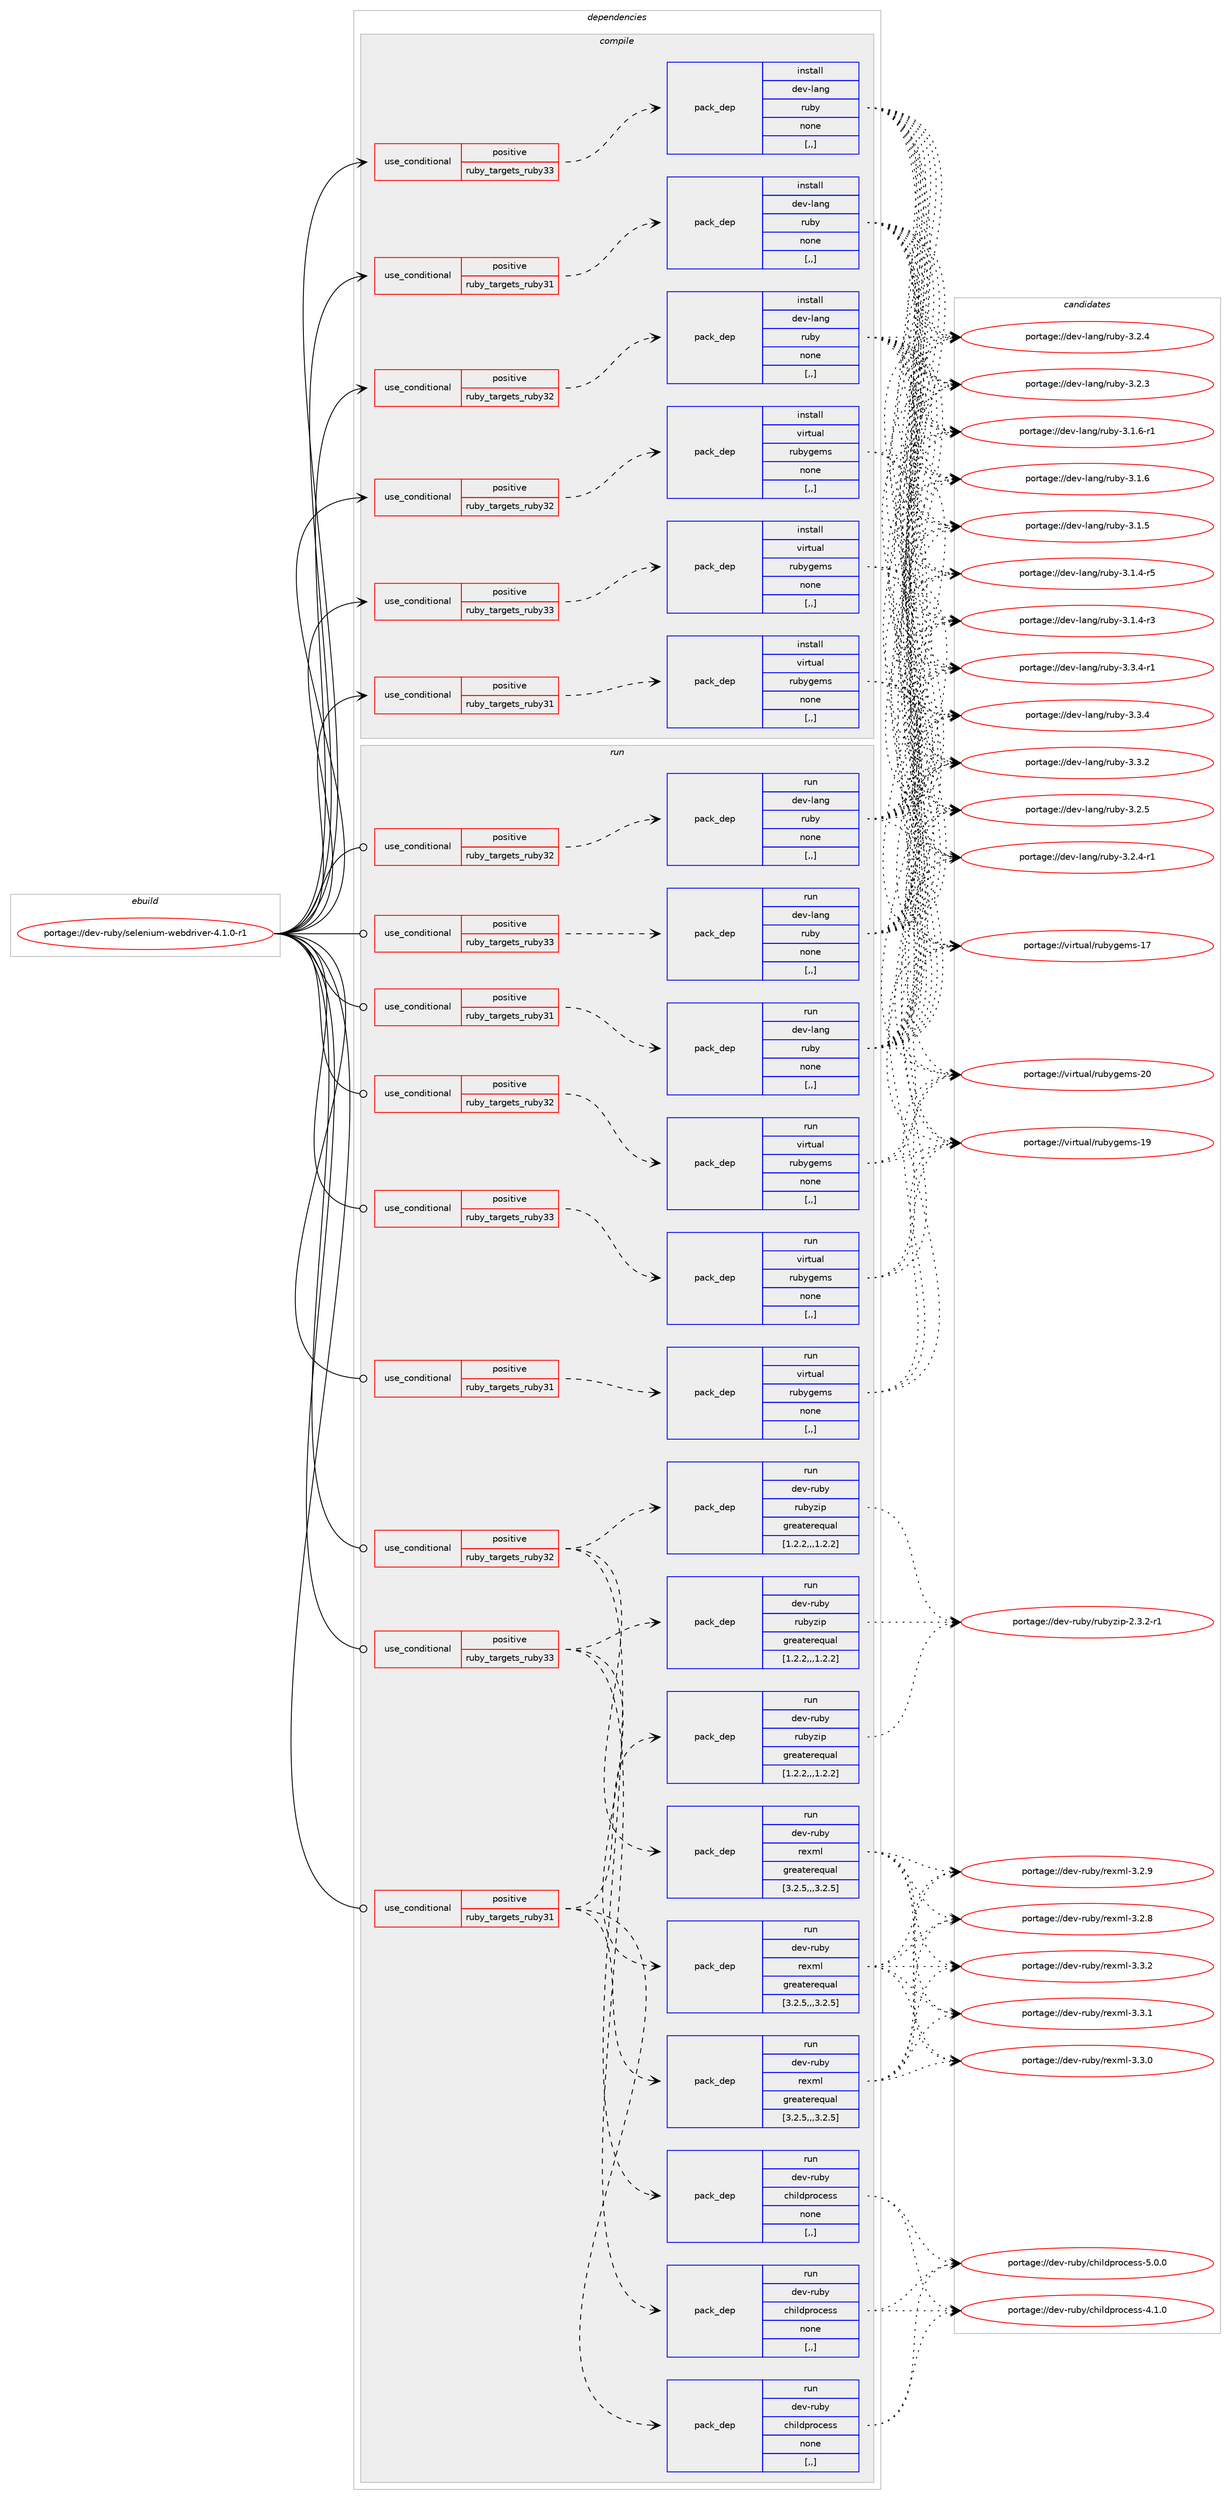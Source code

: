 digraph prolog {

# *************
# Graph options
# *************

newrank=true;
concentrate=true;
compound=true;
graph [rankdir=LR,fontname=Helvetica,fontsize=10,ranksep=1.5];#, ranksep=2.5, nodesep=0.2];
edge  [arrowhead=vee];
node  [fontname=Helvetica,fontsize=10];

# **********
# The ebuild
# **********

subgraph cluster_leftcol {
color=gray;
label=<<i>ebuild</i>>;
id [label="portage://dev-ruby/selenium-webdriver-4.1.0-r1", color=red, width=4, href="../dev-ruby/selenium-webdriver-4.1.0-r1.svg"];
}

# ****************
# The dependencies
# ****************

subgraph cluster_midcol {
color=gray;
label=<<i>dependencies</i>>;
subgraph cluster_compile {
fillcolor="#eeeeee";
style=filled;
label=<<i>compile</i>>;
subgraph cond56271 {
dependency202603 [label=<<TABLE BORDER="0" CELLBORDER="1" CELLSPACING="0" CELLPADDING="4"><TR><TD ROWSPAN="3" CELLPADDING="10">use_conditional</TD></TR><TR><TD>positive</TD></TR><TR><TD>ruby_targets_ruby31</TD></TR></TABLE>>, shape=none, color=red];
subgraph pack144947 {
dependency202604 [label=<<TABLE BORDER="0" CELLBORDER="1" CELLSPACING="0" CELLPADDING="4" WIDTH="220"><TR><TD ROWSPAN="6" CELLPADDING="30">pack_dep</TD></TR><TR><TD WIDTH="110">install</TD></TR><TR><TD>dev-lang</TD></TR><TR><TD>ruby</TD></TR><TR><TD>none</TD></TR><TR><TD>[,,]</TD></TR></TABLE>>, shape=none, color=blue];
}
dependency202603:e -> dependency202604:w [weight=20,style="dashed",arrowhead="vee"];
}
id:e -> dependency202603:w [weight=20,style="solid",arrowhead="vee"];
subgraph cond56272 {
dependency202605 [label=<<TABLE BORDER="0" CELLBORDER="1" CELLSPACING="0" CELLPADDING="4"><TR><TD ROWSPAN="3" CELLPADDING="10">use_conditional</TD></TR><TR><TD>positive</TD></TR><TR><TD>ruby_targets_ruby31</TD></TR></TABLE>>, shape=none, color=red];
subgraph pack144948 {
dependency202606 [label=<<TABLE BORDER="0" CELLBORDER="1" CELLSPACING="0" CELLPADDING="4" WIDTH="220"><TR><TD ROWSPAN="6" CELLPADDING="30">pack_dep</TD></TR><TR><TD WIDTH="110">install</TD></TR><TR><TD>virtual</TD></TR><TR><TD>rubygems</TD></TR><TR><TD>none</TD></TR><TR><TD>[,,]</TD></TR></TABLE>>, shape=none, color=blue];
}
dependency202605:e -> dependency202606:w [weight=20,style="dashed",arrowhead="vee"];
}
id:e -> dependency202605:w [weight=20,style="solid",arrowhead="vee"];
subgraph cond56273 {
dependency202607 [label=<<TABLE BORDER="0" CELLBORDER="1" CELLSPACING="0" CELLPADDING="4"><TR><TD ROWSPAN="3" CELLPADDING="10">use_conditional</TD></TR><TR><TD>positive</TD></TR><TR><TD>ruby_targets_ruby32</TD></TR></TABLE>>, shape=none, color=red];
subgraph pack144949 {
dependency202608 [label=<<TABLE BORDER="0" CELLBORDER="1" CELLSPACING="0" CELLPADDING="4" WIDTH="220"><TR><TD ROWSPAN="6" CELLPADDING="30">pack_dep</TD></TR><TR><TD WIDTH="110">install</TD></TR><TR><TD>dev-lang</TD></TR><TR><TD>ruby</TD></TR><TR><TD>none</TD></TR><TR><TD>[,,]</TD></TR></TABLE>>, shape=none, color=blue];
}
dependency202607:e -> dependency202608:w [weight=20,style="dashed",arrowhead="vee"];
}
id:e -> dependency202607:w [weight=20,style="solid",arrowhead="vee"];
subgraph cond56274 {
dependency202609 [label=<<TABLE BORDER="0" CELLBORDER="1" CELLSPACING="0" CELLPADDING="4"><TR><TD ROWSPAN="3" CELLPADDING="10">use_conditional</TD></TR><TR><TD>positive</TD></TR><TR><TD>ruby_targets_ruby32</TD></TR></TABLE>>, shape=none, color=red];
subgraph pack144950 {
dependency202610 [label=<<TABLE BORDER="0" CELLBORDER="1" CELLSPACING="0" CELLPADDING="4" WIDTH="220"><TR><TD ROWSPAN="6" CELLPADDING="30">pack_dep</TD></TR><TR><TD WIDTH="110">install</TD></TR><TR><TD>virtual</TD></TR><TR><TD>rubygems</TD></TR><TR><TD>none</TD></TR><TR><TD>[,,]</TD></TR></TABLE>>, shape=none, color=blue];
}
dependency202609:e -> dependency202610:w [weight=20,style="dashed",arrowhead="vee"];
}
id:e -> dependency202609:w [weight=20,style="solid",arrowhead="vee"];
subgraph cond56275 {
dependency202611 [label=<<TABLE BORDER="0" CELLBORDER="1" CELLSPACING="0" CELLPADDING="4"><TR><TD ROWSPAN="3" CELLPADDING="10">use_conditional</TD></TR><TR><TD>positive</TD></TR><TR><TD>ruby_targets_ruby33</TD></TR></TABLE>>, shape=none, color=red];
subgraph pack144951 {
dependency202612 [label=<<TABLE BORDER="0" CELLBORDER="1" CELLSPACING="0" CELLPADDING="4" WIDTH="220"><TR><TD ROWSPAN="6" CELLPADDING="30">pack_dep</TD></TR><TR><TD WIDTH="110">install</TD></TR><TR><TD>dev-lang</TD></TR><TR><TD>ruby</TD></TR><TR><TD>none</TD></TR><TR><TD>[,,]</TD></TR></TABLE>>, shape=none, color=blue];
}
dependency202611:e -> dependency202612:w [weight=20,style="dashed",arrowhead="vee"];
}
id:e -> dependency202611:w [weight=20,style="solid",arrowhead="vee"];
subgraph cond56276 {
dependency202613 [label=<<TABLE BORDER="0" CELLBORDER="1" CELLSPACING="0" CELLPADDING="4"><TR><TD ROWSPAN="3" CELLPADDING="10">use_conditional</TD></TR><TR><TD>positive</TD></TR><TR><TD>ruby_targets_ruby33</TD></TR></TABLE>>, shape=none, color=red];
subgraph pack144952 {
dependency202614 [label=<<TABLE BORDER="0" CELLBORDER="1" CELLSPACING="0" CELLPADDING="4" WIDTH="220"><TR><TD ROWSPAN="6" CELLPADDING="30">pack_dep</TD></TR><TR><TD WIDTH="110">install</TD></TR><TR><TD>virtual</TD></TR><TR><TD>rubygems</TD></TR><TR><TD>none</TD></TR><TR><TD>[,,]</TD></TR></TABLE>>, shape=none, color=blue];
}
dependency202613:e -> dependency202614:w [weight=20,style="dashed",arrowhead="vee"];
}
id:e -> dependency202613:w [weight=20,style="solid",arrowhead="vee"];
}
subgraph cluster_compileandrun {
fillcolor="#eeeeee";
style=filled;
label=<<i>compile and run</i>>;
}
subgraph cluster_run {
fillcolor="#eeeeee";
style=filled;
label=<<i>run</i>>;
subgraph cond56277 {
dependency202615 [label=<<TABLE BORDER="0" CELLBORDER="1" CELLSPACING="0" CELLPADDING="4"><TR><TD ROWSPAN="3" CELLPADDING="10">use_conditional</TD></TR><TR><TD>positive</TD></TR><TR><TD>ruby_targets_ruby31</TD></TR></TABLE>>, shape=none, color=red];
subgraph pack144953 {
dependency202616 [label=<<TABLE BORDER="0" CELLBORDER="1" CELLSPACING="0" CELLPADDING="4" WIDTH="220"><TR><TD ROWSPAN="6" CELLPADDING="30">pack_dep</TD></TR><TR><TD WIDTH="110">run</TD></TR><TR><TD>dev-lang</TD></TR><TR><TD>ruby</TD></TR><TR><TD>none</TD></TR><TR><TD>[,,]</TD></TR></TABLE>>, shape=none, color=blue];
}
dependency202615:e -> dependency202616:w [weight=20,style="dashed",arrowhead="vee"];
}
id:e -> dependency202615:w [weight=20,style="solid",arrowhead="odot"];
subgraph cond56278 {
dependency202617 [label=<<TABLE BORDER="0" CELLBORDER="1" CELLSPACING="0" CELLPADDING="4"><TR><TD ROWSPAN="3" CELLPADDING="10">use_conditional</TD></TR><TR><TD>positive</TD></TR><TR><TD>ruby_targets_ruby31</TD></TR></TABLE>>, shape=none, color=red];
subgraph pack144954 {
dependency202618 [label=<<TABLE BORDER="0" CELLBORDER="1" CELLSPACING="0" CELLPADDING="4" WIDTH="220"><TR><TD ROWSPAN="6" CELLPADDING="30">pack_dep</TD></TR><TR><TD WIDTH="110">run</TD></TR><TR><TD>dev-ruby</TD></TR><TR><TD>childprocess</TD></TR><TR><TD>none</TD></TR><TR><TD>[,,]</TD></TR></TABLE>>, shape=none, color=blue];
}
dependency202617:e -> dependency202618:w [weight=20,style="dashed",arrowhead="vee"];
subgraph pack144955 {
dependency202619 [label=<<TABLE BORDER="0" CELLBORDER="1" CELLSPACING="0" CELLPADDING="4" WIDTH="220"><TR><TD ROWSPAN="6" CELLPADDING="30">pack_dep</TD></TR><TR><TD WIDTH="110">run</TD></TR><TR><TD>dev-ruby</TD></TR><TR><TD>rexml</TD></TR><TR><TD>greaterequal</TD></TR><TR><TD>[3.2.5,,,3.2.5]</TD></TR></TABLE>>, shape=none, color=blue];
}
dependency202617:e -> dependency202619:w [weight=20,style="dashed",arrowhead="vee"];
subgraph pack144956 {
dependency202620 [label=<<TABLE BORDER="0" CELLBORDER="1" CELLSPACING="0" CELLPADDING="4" WIDTH="220"><TR><TD ROWSPAN="6" CELLPADDING="30">pack_dep</TD></TR><TR><TD WIDTH="110">run</TD></TR><TR><TD>dev-ruby</TD></TR><TR><TD>rubyzip</TD></TR><TR><TD>greaterequal</TD></TR><TR><TD>[1.2.2,,,1.2.2]</TD></TR></TABLE>>, shape=none, color=blue];
}
dependency202617:e -> dependency202620:w [weight=20,style="dashed",arrowhead="vee"];
}
id:e -> dependency202617:w [weight=20,style="solid",arrowhead="odot"];
subgraph cond56279 {
dependency202621 [label=<<TABLE BORDER="0" CELLBORDER="1" CELLSPACING="0" CELLPADDING="4"><TR><TD ROWSPAN="3" CELLPADDING="10">use_conditional</TD></TR><TR><TD>positive</TD></TR><TR><TD>ruby_targets_ruby31</TD></TR></TABLE>>, shape=none, color=red];
subgraph pack144957 {
dependency202622 [label=<<TABLE BORDER="0" CELLBORDER="1" CELLSPACING="0" CELLPADDING="4" WIDTH="220"><TR><TD ROWSPAN="6" CELLPADDING="30">pack_dep</TD></TR><TR><TD WIDTH="110">run</TD></TR><TR><TD>virtual</TD></TR><TR><TD>rubygems</TD></TR><TR><TD>none</TD></TR><TR><TD>[,,]</TD></TR></TABLE>>, shape=none, color=blue];
}
dependency202621:e -> dependency202622:w [weight=20,style="dashed",arrowhead="vee"];
}
id:e -> dependency202621:w [weight=20,style="solid",arrowhead="odot"];
subgraph cond56280 {
dependency202623 [label=<<TABLE BORDER="0" CELLBORDER="1" CELLSPACING="0" CELLPADDING="4"><TR><TD ROWSPAN="3" CELLPADDING="10">use_conditional</TD></TR><TR><TD>positive</TD></TR><TR><TD>ruby_targets_ruby32</TD></TR></TABLE>>, shape=none, color=red];
subgraph pack144958 {
dependency202624 [label=<<TABLE BORDER="0" CELLBORDER="1" CELLSPACING="0" CELLPADDING="4" WIDTH="220"><TR><TD ROWSPAN="6" CELLPADDING="30">pack_dep</TD></TR><TR><TD WIDTH="110">run</TD></TR><TR><TD>dev-lang</TD></TR><TR><TD>ruby</TD></TR><TR><TD>none</TD></TR><TR><TD>[,,]</TD></TR></TABLE>>, shape=none, color=blue];
}
dependency202623:e -> dependency202624:w [weight=20,style="dashed",arrowhead="vee"];
}
id:e -> dependency202623:w [weight=20,style="solid",arrowhead="odot"];
subgraph cond56281 {
dependency202625 [label=<<TABLE BORDER="0" CELLBORDER="1" CELLSPACING="0" CELLPADDING="4"><TR><TD ROWSPAN="3" CELLPADDING="10">use_conditional</TD></TR><TR><TD>positive</TD></TR><TR><TD>ruby_targets_ruby32</TD></TR></TABLE>>, shape=none, color=red];
subgraph pack144959 {
dependency202626 [label=<<TABLE BORDER="0" CELLBORDER="1" CELLSPACING="0" CELLPADDING="4" WIDTH="220"><TR><TD ROWSPAN="6" CELLPADDING="30">pack_dep</TD></TR><TR><TD WIDTH="110">run</TD></TR><TR><TD>dev-ruby</TD></TR><TR><TD>childprocess</TD></TR><TR><TD>none</TD></TR><TR><TD>[,,]</TD></TR></TABLE>>, shape=none, color=blue];
}
dependency202625:e -> dependency202626:w [weight=20,style="dashed",arrowhead="vee"];
subgraph pack144960 {
dependency202627 [label=<<TABLE BORDER="0" CELLBORDER="1" CELLSPACING="0" CELLPADDING="4" WIDTH="220"><TR><TD ROWSPAN="6" CELLPADDING="30">pack_dep</TD></TR><TR><TD WIDTH="110">run</TD></TR><TR><TD>dev-ruby</TD></TR><TR><TD>rexml</TD></TR><TR><TD>greaterequal</TD></TR><TR><TD>[3.2.5,,,3.2.5]</TD></TR></TABLE>>, shape=none, color=blue];
}
dependency202625:e -> dependency202627:w [weight=20,style="dashed",arrowhead="vee"];
subgraph pack144961 {
dependency202628 [label=<<TABLE BORDER="0" CELLBORDER="1" CELLSPACING="0" CELLPADDING="4" WIDTH="220"><TR><TD ROWSPAN="6" CELLPADDING="30">pack_dep</TD></TR><TR><TD WIDTH="110">run</TD></TR><TR><TD>dev-ruby</TD></TR><TR><TD>rubyzip</TD></TR><TR><TD>greaterequal</TD></TR><TR><TD>[1.2.2,,,1.2.2]</TD></TR></TABLE>>, shape=none, color=blue];
}
dependency202625:e -> dependency202628:w [weight=20,style="dashed",arrowhead="vee"];
}
id:e -> dependency202625:w [weight=20,style="solid",arrowhead="odot"];
subgraph cond56282 {
dependency202629 [label=<<TABLE BORDER="0" CELLBORDER="1" CELLSPACING="0" CELLPADDING="4"><TR><TD ROWSPAN="3" CELLPADDING="10">use_conditional</TD></TR><TR><TD>positive</TD></TR><TR><TD>ruby_targets_ruby32</TD></TR></TABLE>>, shape=none, color=red];
subgraph pack144962 {
dependency202630 [label=<<TABLE BORDER="0" CELLBORDER="1" CELLSPACING="0" CELLPADDING="4" WIDTH="220"><TR><TD ROWSPAN="6" CELLPADDING="30">pack_dep</TD></TR><TR><TD WIDTH="110">run</TD></TR><TR><TD>virtual</TD></TR><TR><TD>rubygems</TD></TR><TR><TD>none</TD></TR><TR><TD>[,,]</TD></TR></TABLE>>, shape=none, color=blue];
}
dependency202629:e -> dependency202630:w [weight=20,style="dashed",arrowhead="vee"];
}
id:e -> dependency202629:w [weight=20,style="solid",arrowhead="odot"];
subgraph cond56283 {
dependency202631 [label=<<TABLE BORDER="0" CELLBORDER="1" CELLSPACING="0" CELLPADDING="4"><TR><TD ROWSPAN="3" CELLPADDING="10">use_conditional</TD></TR><TR><TD>positive</TD></TR><TR><TD>ruby_targets_ruby33</TD></TR></TABLE>>, shape=none, color=red];
subgraph pack144963 {
dependency202632 [label=<<TABLE BORDER="0" CELLBORDER="1" CELLSPACING="0" CELLPADDING="4" WIDTH="220"><TR><TD ROWSPAN="6" CELLPADDING="30">pack_dep</TD></TR><TR><TD WIDTH="110">run</TD></TR><TR><TD>dev-lang</TD></TR><TR><TD>ruby</TD></TR><TR><TD>none</TD></TR><TR><TD>[,,]</TD></TR></TABLE>>, shape=none, color=blue];
}
dependency202631:e -> dependency202632:w [weight=20,style="dashed",arrowhead="vee"];
}
id:e -> dependency202631:w [weight=20,style="solid",arrowhead="odot"];
subgraph cond56284 {
dependency202633 [label=<<TABLE BORDER="0" CELLBORDER="1" CELLSPACING="0" CELLPADDING="4"><TR><TD ROWSPAN="3" CELLPADDING="10">use_conditional</TD></TR><TR><TD>positive</TD></TR><TR><TD>ruby_targets_ruby33</TD></TR></TABLE>>, shape=none, color=red];
subgraph pack144964 {
dependency202634 [label=<<TABLE BORDER="0" CELLBORDER="1" CELLSPACING="0" CELLPADDING="4" WIDTH="220"><TR><TD ROWSPAN="6" CELLPADDING="30">pack_dep</TD></TR><TR><TD WIDTH="110">run</TD></TR><TR><TD>dev-ruby</TD></TR><TR><TD>childprocess</TD></TR><TR><TD>none</TD></TR><TR><TD>[,,]</TD></TR></TABLE>>, shape=none, color=blue];
}
dependency202633:e -> dependency202634:w [weight=20,style="dashed",arrowhead="vee"];
subgraph pack144965 {
dependency202635 [label=<<TABLE BORDER="0" CELLBORDER="1" CELLSPACING="0" CELLPADDING="4" WIDTH="220"><TR><TD ROWSPAN="6" CELLPADDING="30">pack_dep</TD></TR><TR><TD WIDTH="110">run</TD></TR><TR><TD>dev-ruby</TD></TR><TR><TD>rexml</TD></TR><TR><TD>greaterequal</TD></TR><TR><TD>[3.2.5,,,3.2.5]</TD></TR></TABLE>>, shape=none, color=blue];
}
dependency202633:e -> dependency202635:w [weight=20,style="dashed",arrowhead="vee"];
subgraph pack144966 {
dependency202636 [label=<<TABLE BORDER="0" CELLBORDER="1" CELLSPACING="0" CELLPADDING="4" WIDTH="220"><TR><TD ROWSPAN="6" CELLPADDING="30">pack_dep</TD></TR><TR><TD WIDTH="110">run</TD></TR><TR><TD>dev-ruby</TD></TR><TR><TD>rubyzip</TD></TR><TR><TD>greaterequal</TD></TR><TR><TD>[1.2.2,,,1.2.2]</TD></TR></TABLE>>, shape=none, color=blue];
}
dependency202633:e -> dependency202636:w [weight=20,style="dashed",arrowhead="vee"];
}
id:e -> dependency202633:w [weight=20,style="solid",arrowhead="odot"];
subgraph cond56285 {
dependency202637 [label=<<TABLE BORDER="0" CELLBORDER="1" CELLSPACING="0" CELLPADDING="4"><TR><TD ROWSPAN="3" CELLPADDING="10">use_conditional</TD></TR><TR><TD>positive</TD></TR><TR><TD>ruby_targets_ruby33</TD></TR></TABLE>>, shape=none, color=red];
subgraph pack144967 {
dependency202638 [label=<<TABLE BORDER="0" CELLBORDER="1" CELLSPACING="0" CELLPADDING="4" WIDTH="220"><TR><TD ROWSPAN="6" CELLPADDING="30">pack_dep</TD></TR><TR><TD WIDTH="110">run</TD></TR><TR><TD>virtual</TD></TR><TR><TD>rubygems</TD></TR><TR><TD>none</TD></TR><TR><TD>[,,]</TD></TR></TABLE>>, shape=none, color=blue];
}
dependency202637:e -> dependency202638:w [weight=20,style="dashed",arrowhead="vee"];
}
id:e -> dependency202637:w [weight=20,style="solid",arrowhead="odot"];
}
}

# **************
# The candidates
# **************

subgraph cluster_choices {
rank=same;
color=gray;
label=<<i>candidates</i>>;

subgraph choice144947 {
color=black;
nodesep=1;
choice100101118451089711010347114117981214551465146524511449 [label="portage://dev-lang/ruby-3.3.4-r1", color=red, width=4,href="../dev-lang/ruby-3.3.4-r1.svg"];
choice10010111845108971101034711411798121455146514652 [label="portage://dev-lang/ruby-3.3.4", color=red, width=4,href="../dev-lang/ruby-3.3.4.svg"];
choice10010111845108971101034711411798121455146514650 [label="portage://dev-lang/ruby-3.3.2", color=red, width=4,href="../dev-lang/ruby-3.3.2.svg"];
choice10010111845108971101034711411798121455146504653 [label="portage://dev-lang/ruby-3.2.5", color=red, width=4,href="../dev-lang/ruby-3.2.5.svg"];
choice100101118451089711010347114117981214551465046524511449 [label="portage://dev-lang/ruby-3.2.4-r1", color=red, width=4,href="../dev-lang/ruby-3.2.4-r1.svg"];
choice10010111845108971101034711411798121455146504652 [label="portage://dev-lang/ruby-3.2.4", color=red, width=4,href="../dev-lang/ruby-3.2.4.svg"];
choice10010111845108971101034711411798121455146504651 [label="portage://dev-lang/ruby-3.2.3", color=red, width=4,href="../dev-lang/ruby-3.2.3.svg"];
choice100101118451089711010347114117981214551464946544511449 [label="portage://dev-lang/ruby-3.1.6-r1", color=red, width=4,href="../dev-lang/ruby-3.1.6-r1.svg"];
choice10010111845108971101034711411798121455146494654 [label="portage://dev-lang/ruby-3.1.6", color=red, width=4,href="../dev-lang/ruby-3.1.6.svg"];
choice10010111845108971101034711411798121455146494653 [label="portage://dev-lang/ruby-3.1.5", color=red, width=4,href="../dev-lang/ruby-3.1.5.svg"];
choice100101118451089711010347114117981214551464946524511453 [label="portage://dev-lang/ruby-3.1.4-r5", color=red, width=4,href="../dev-lang/ruby-3.1.4-r5.svg"];
choice100101118451089711010347114117981214551464946524511451 [label="portage://dev-lang/ruby-3.1.4-r3", color=red, width=4,href="../dev-lang/ruby-3.1.4-r3.svg"];
dependency202604:e -> choice100101118451089711010347114117981214551465146524511449:w [style=dotted,weight="100"];
dependency202604:e -> choice10010111845108971101034711411798121455146514652:w [style=dotted,weight="100"];
dependency202604:e -> choice10010111845108971101034711411798121455146514650:w [style=dotted,weight="100"];
dependency202604:e -> choice10010111845108971101034711411798121455146504653:w [style=dotted,weight="100"];
dependency202604:e -> choice100101118451089711010347114117981214551465046524511449:w [style=dotted,weight="100"];
dependency202604:e -> choice10010111845108971101034711411798121455146504652:w [style=dotted,weight="100"];
dependency202604:e -> choice10010111845108971101034711411798121455146504651:w [style=dotted,weight="100"];
dependency202604:e -> choice100101118451089711010347114117981214551464946544511449:w [style=dotted,weight="100"];
dependency202604:e -> choice10010111845108971101034711411798121455146494654:w [style=dotted,weight="100"];
dependency202604:e -> choice10010111845108971101034711411798121455146494653:w [style=dotted,weight="100"];
dependency202604:e -> choice100101118451089711010347114117981214551464946524511453:w [style=dotted,weight="100"];
dependency202604:e -> choice100101118451089711010347114117981214551464946524511451:w [style=dotted,weight="100"];
}
subgraph choice144948 {
color=black;
nodesep=1;
choice118105114116117971084711411798121103101109115455048 [label="portage://virtual/rubygems-20", color=red, width=4,href="../virtual/rubygems-20.svg"];
choice118105114116117971084711411798121103101109115454957 [label="portage://virtual/rubygems-19", color=red, width=4,href="../virtual/rubygems-19.svg"];
choice118105114116117971084711411798121103101109115454955 [label="portage://virtual/rubygems-17", color=red, width=4,href="../virtual/rubygems-17.svg"];
dependency202606:e -> choice118105114116117971084711411798121103101109115455048:w [style=dotted,weight="100"];
dependency202606:e -> choice118105114116117971084711411798121103101109115454957:w [style=dotted,weight="100"];
dependency202606:e -> choice118105114116117971084711411798121103101109115454955:w [style=dotted,weight="100"];
}
subgraph choice144949 {
color=black;
nodesep=1;
choice100101118451089711010347114117981214551465146524511449 [label="portage://dev-lang/ruby-3.3.4-r1", color=red, width=4,href="../dev-lang/ruby-3.3.4-r1.svg"];
choice10010111845108971101034711411798121455146514652 [label="portage://dev-lang/ruby-3.3.4", color=red, width=4,href="../dev-lang/ruby-3.3.4.svg"];
choice10010111845108971101034711411798121455146514650 [label="portage://dev-lang/ruby-3.3.2", color=red, width=4,href="../dev-lang/ruby-3.3.2.svg"];
choice10010111845108971101034711411798121455146504653 [label="portage://dev-lang/ruby-3.2.5", color=red, width=4,href="../dev-lang/ruby-3.2.5.svg"];
choice100101118451089711010347114117981214551465046524511449 [label="portage://dev-lang/ruby-3.2.4-r1", color=red, width=4,href="../dev-lang/ruby-3.2.4-r1.svg"];
choice10010111845108971101034711411798121455146504652 [label="portage://dev-lang/ruby-3.2.4", color=red, width=4,href="../dev-lang/ruby-3.2.4.svg"];
choice10010111845108971101034711411798121455146504651 [label="portage://dev-lang/ruby-3.2.3", color=red, width=4,href="../dev-lang/ruby-3.2.3.svg"];
choice100101118451089711010347114117981214551464946544511449 [label="portage://dev-lang/ruby-3.1.6-r1", color=red, width=4,href="../dev-lang/ruby-3.1.6-r1.svg"];
choice10010111845108971101034711411798121455146494654 [label="portage://dev-lang/ruby-3.1.6", color=red, width=4,href="../dev-lang/ruby-3.1.6.svg"];
choice10010111845108971101034711411798121455146494653 [label="portage://dev-lang/ruby-3.1.5", color=red, width=4,href="../dev-lang/ruby-3.1.5.svg"];
choice100101118451089711010347114117981214551464946524511453 [label="portage://dev-lang/ruby-3.1.4-r5", color=red, width=4,href="../dev-lang/ruby-3.1.4-r5.svg"];
choice100101118451089711010347114117981214551464946524511451 [label="portage://dev-lang/ruby-3.1.4-r3", color=red, width=4,href="../dev-lang/ruby-3.1.4-r3.svg"];
dependency202608:e -> choice100101118451089711010347114117981214551465146524511449:w [style=dotted,weight="100"];
dependency202608:e -> choice10010111845108971101034711411798121455146514652:w [style=dotted,weight="100"];
dependency202608:e -> choice10010111845108971101034711411798121455146514650:w [style=dotted,weight="100"];
dependency202608:e -> choice10010111845108971101034711411798121455146504653:w [style=dotted,weight="100"];
dependency202608:e -> choice100101118451089711010347114117981214551465046524511449:w [style=dotted,weight="100"];
dependency202608:e -> choice10010111845108971101034711411798121455146504652:w [style=dotted,weight="100"];
dependency202608:e -> choice10010111845108971101034711411798121455146504651:w [style=dotted,weight="100"];
dependency202608:e -> choice100101118451089711010347114117981214551464946544511449:w [style=dotted,weight="100"];
dependency202608:e -> choice10010111845108971101034711411798121455146494654:w [style=dotted,weight="100"];
dependency202608:e -> choice10010111845108971101034711411798121455146494653:w [style=dotted,weight="100"];
dependency202608:e -> choice100101118451089711010347114117981214551464946524511453:w [style=dotted,weight="100"];
dependency202608:e -> choice100101118451089711010347114117981214551464946524511451:w [style=dotted,weight="100"];
}
subgraph choice144950 {
color=black;
nodesep=1;
choice118105114116117971084711411798121103101109115455048 [label="portage://virtual/rubygems-20", color=red, width=4,href="../virtual/rubygems-20.svg"];
choice118105114116117971084711411798121103101109115454957 [label="portage://virtual/rubygems-19", color=red, width=4,href="../virtual/rubygems-19.svg"];
choice118105114116117971084711411798121103101109115454955 [label="portage://virtual/rubygems-17", color=red, width=4,href="../virtual/rubygems-17.svg"];
dependency202610:e -> choice118105114116117971084711411798121103101109115455048:w [style=dotted,weight="100"];
dependency202610:e -> choice118105114116117971084711411798121103101109115454957:w [style=dotted,weight="100"];
dependency202610:e -> choice118105114116117971084711411798121103101109115454955:w [style=dotted,weight="100"];
}
subgraph choice144951 {
color=black;
nodesep=1;
choice100101118451089711010347114117981214551465146524511449 [label="portage://dev-lang/ruby-3.3.4-r1", color=red, width=4,href="../dev-lang/ruby-3.3.4-r1.svg"];
choice10010111845108971101034711411798121455146514652 [label="portage://dev-lang/ruby-3.3.4", color=red, width=4,href="../dev-lang/ruby-3.3.4.svg"];
choice10010111845108971101034711411798121455146514650 [label="portage://dev-lang/ruby-3.3.2", color=red, width=4,href="../dev-lang/ruby-3.3.2.svg"];
choice10010111845108971101034711411798121455146504653 [label="portage://dev-lang/ruby-3.2.5", color=red, width=4,href="../dev-lang/ruby-3.2.5.svg"];
choice100101118451089711010347114117981214551465046524511449 [label="portage://dev-lang/ruby-3.2.4-r1", color=red, width=4,href="../dev-lang/ruby-3.2.4-r1.svg"];
choice10010111845108971101034711411798121455146504652 [label="portage://dev-lang/ruby-3.2.4", color=red, width=4,href="../dev-lang/ruby-3.2.4.svg"];
choice10010111845108971101034711411798121455146504651 [label="portage://dev-lang/ruby-3.2.3", color=red, width=4,href="../dev-lang/ruby-3.2.3.svg"];
choice100101118451089711010347114117981214551464946544511449 [label="portage://dev-lang/ruby-3.1.6-r1", color=red, width=4,href="../dev-lang/ruby-3.1.6-r1.svg"];
choice10010111845108971101034711411798121455146494654 [label="portage://dev-lang/ruby-3.1.6", color=red, width=4,href="../dev-lang/ruby-3.1.6.svg"];
choice10010111845108971101034711411798121455146494653 [label="portage://dev-lang/ruby-3.1.5", color=red, width=4,href="../dev-lang/ruby-3.1.5.svg"];
choice100101118451089711010347114117981214551464946524511453 [label="portage://dev-lang/ruby-3.1.4-r5", color=red, width=4,href="../dev-lang/ruby-3.1.4-r5.svg"];
choice100101118451089711010347114117981214551464946524511451 [label="portage://dev-lang/ruby-3.1.4-r3", color=red, width=4,href="../dev-lang/ruby-3.1.4-r3.svg"];
dependency202612:e -> choice100101118451089711010347114117981214551465146524511449:w [style=dotted,weight="100"];
dependency202612:e -> choice10010111845108971101034711411798121455146514652:w [style=dotted,weight="100"];
dependency202612:e -> choice10010111845108971101034711411798121455146514650:w [style=dotted,weight="100"];
dependency202612:e -> choice10010111845108971101034711411798121455146504653:w [style=dotted,weight="100"];
dependency202612:e -> choice100101118451089711010347114117981214551465046524511449:w [style=dotted,weight="100"];
dependency202612:e -> choice10010111845108971101034711411798121455146504652:w [style=dotted,weight="100"];
dependency202612:e -> choice10010111845108971101034711411798121455146504651:w [style=dotted,weight="100"];
dependency202612:e -> choice100101118451089711010347114117981214551464946544511449:w [style=dotted,weight="100"];
dependency202612:e -> choice10010111845108971101034711411798121455146494654:w [style=dotted,weight="100"];
dependency202612:e -> choice10010111845108971101034711411798121455146494653:w [style=dotted,weight="100"];
dependency202612:e -> choice100101118451089711010347114117981214551464946524511453:w [style=dotted,weight="100"];
dependency202612:e -> choice100101118451089711010347114117981214551464946524511451:w [style=dotted,weight="100"];
}
subgraph choice144952 {
color=black;
nodesep=1;
choice118105114116117971084711411798121103101109115455048 [label="portage://virtual/rubygems-20", color=red, width=4,href="../virtual/rubygems-20.svg"];
choice118105114116117971084711411798121103101109115454957 [label="portage://virtual/rubygems-19", color=red, width=4,href="../virtual/rubygems-19.svg"];
choice118105114116117971084711411798121103101109115454955 [label="portage://virtual/rubygems-17", color=red, width=4,href="../virtual/rubygems-17.svg"];
dependency202614:e -> choice118105114116117971084711411798121103101109115455048:w [style=dotted,weight="100"];
dependency202614:e -> choice118105114116117971084711411798121103101109115454957:w [style=dotted,weight="100"];
dependency202614:e -> choice118105114116117971084711411798121103101109115454955:w [style=dotted,weight="100"];
}
subgraph choice144953 {
color=black;
nodesep=1;
choice100101118451089711010347114117981214551465146524511449 [label="portage://dev-lang/ruby-3.3.4-r1", color=red, width=4,href="../dev-lang/ruby-3.3.4-r1.svg"];
choice10010111845108971101034711411798121455146514652 [label="portage://dev-lang/ruby-3.3.4", color=red, width=4,href="../dev-lang/ruby-3.3.4.svg"];
choice10010111845108971101034711411798121455146514650 [label="portage://dev-lang/ruby-3.3.2", color=red, width=4,href="../dev-lang/ruby-3.3.2.svg"];
choice10010111845108971101034711411798121455146504653 [label="portage://dev-lang/ruby-3.2.5", color=red, width=4,href="../dev-lang/ruby-3.2.5.svg"];
choice100101118451089711010347114117981214551465046524511449 [label="portage://dev-lang/ruby-3.2.4-r1", color=red, width=4,href="../dev-lang/ruby-3.2.4-r1.svg"];
choice10010111845108971101034711411798121455146504652 [label="portage://dev-lang/ruby-3.2.4", color=red, width=4,href="../dev-lang/ruby-3.2.4.svg"];
choice10010111845108971101034711411798121455146504651 [label="portage://dev-lang/ruby-3.2.3", color=red, width=4,href="../dev-lang/ruby-3.2.3.svg"];
choice100101118451089711010347114117981214551464946544511449 [label="portage://dev-lang/ruby-3.1.6-r1", color=red, width=4,href="../dev-lang/ruby-3.1.6-r1.svg"];
choice10010111845108971101034711411798121455146494654 [label="portage://dev-lang/ruby-3.1.6", color=red, width=4,href="../dev-lang/ruby-3.1.6.svg"];
choice10010111845108971101034711411798121455146494653 [label="portage://dev-lang/ruby-3.1.5", color=red, width=4,href="../dev-lang/ruby-3.1.5.svg"];
choice100101118451089711010347114117981214551464946524511453 [label="portage://dev-lang/ruby-3.1.4-r5", color=red, width=4,href="../dev-lang/ruby-3.1.4-r5.svg"];
choice100101118451089711010347114117981214551464946524511451 [label="portage://dev-lang/ruby-3.1.4-r3", color=red, width=4,href="../dev-lang/ruby-3.1.4-r3.svg"];
dependency202616:e -> choice100101118451089711010347114117981214551465146524511449:w [style=dotted,weight="100"];
dependency202616:e -> choice10010111845108971101034711411798121455146514652:w [style=dotted,weight="100"];
dependency202616:e -> choice10010111845108971101034711411798121455146514650:w [style=dotted,weight="100"];
dependency202616:e -> choice10010111845108971101034711411798121455146504653:w [style=dotted,weight="100"];
dependency202616:e -> choice100101118451089711010347114117981214551465046524511449:w [style=dotted,weight="100"];
dependency202616:e -> choice10010111845108971101034711411798121455146504652:w [style=dotted,weight="100"];
dependency202616:e -> choice10010111845108971101034711411798121455146504651:w [style=dotted,weight="100"];
dependency202616:e -> choice100101118451089711010347114117981214551464946544511449:w [style=dotted,weight="100"];
dependency202616:e -> choice10010111845108971101034711411798121455146494654:w [style=dotted,weight="100"];
dependency202616:e -> choice10010111845108971101034711411798121455146494653:w [style=dotted,weight="100"];
dependency202616:e -> choice100101118451089711010347114117981214551464946524511453:w [style=dotted,weight="100"];
dependency202616:e -> choice100101118451089711010347114117981214551464946524511451:w [style=dotted,weight="100"];
}
subgraph choice144954 {
color=black;
nodesep=1;
choice1001011184511411798121479910410510810011211411199101115115455346484648 [label="portage://dev-ruby/childprocess-5.0.0", color=red, width=4,href="../dev-ruby/childprocess-5.0.0.svg"];
choice1001011184511411798121479910410510810011211411199101115115455246494648 [label="portage://dev-ruby/childprocess-4.1.0", color=red, width=4,href="../dev-ruby/childprocess-4.1.0.svg"];
dependency202618:e -> choice1001011184511411798121479910410510810011211411199101115115455346484648:w [style=dotted,weight="100"];
dependency202618:e -> choice1001011184511411798121479910410510810011211411199101115115455246494648:w [style=dotted,weight="100"];
}
subgraph choice144955 {
color=black;
nodesep=1;
choice100101118451141179812147114101120109108455146514650 [label="portage://dev-ruby/rexml-3.3.2", color=red, width=4,href="../dev-ruby/rexml-3.3.2.svg"];
choice100101118451141179812147114101120109108455146514649 [label="portage://dev-ruby/rexml-3.3.1", color=red, width=4,href="../dev-ruby/rexml-3.3.1.svg"];
choice100101118451141179812147114101120109108455146514648 [label="portage://dev-ruby/rexml-3.3.0", color=red, width=4,href="../dev-ruby/rexml-3.3.0.svg"];
choice100101118451141179812147114101120109108455146504657 [label="portage://dev-ruby/rexml-3.2.9", color=red, width=4,href="../dev-ruby/rexml-3.2.9.svg"];
choice100101118451141179812147114101120109108455146504656 [label="portage://dev-ruby/rexml-3.2.8", color=red, width=4,href="../dev-ruby/rexml-3.2.8.svg"];
dependency202619:e -> choice100101118451141179812147114101120109108455146514650:w [style=dotted,weight="100"];
dependency202619:e -> choice100101118451141179812147114101120109108455146514649:w [style=dotted,weight="100"];
dependency202619:e -> choice100101118451141179812147114101120109108455146514648:w [style=dotted,weight="100"];
dependency202619:e -> choice100101118451141179812147114101120109108455146504657:w [style=dotted,weight="100"];
dependency202619:e -> choice100101118451141179812147114101120109108455146504656:w [style=dotted,weight="100"];
}
subgraph choice144956 {
color=black;
nodesep=1;
choice100101118451141179812147114117981211221051124550465146504511449 [label="portage://dev-ruby/rubyzip-2.3.2-r1", color=red, width=4,href="../dev-ruby/rubyzip-2.3.2-r1.svg"];
dependency202620:e -> choice100101118451141179812147114117981211221051124550465146504511449:w [style=dotted,weight="100"];
}
subgraph choice144957 {
color=black;
nodesep=1;
choice118105114116117971084711411798121103101109115455048 [label="portage://virtual/rubygems-20", color=red, width=4,href="../virtual/rubygems-20.svg"];
choice118105114116117971084711411798121103101109115454957 [label="portage://virtual/rubygems-19", color=red, width=4,href="../virtual/rubygems-19.svg"];
choice118105114116117971084711411798121103101109115454955 [label="portage://virtual/rubygems-17", color=red, width=4,href="../virtual/rubygems-17.svg"];
dependency202622:e -> choice118105114116117971084711411798121103101109115455048:w [style=dotted,weight="100"];
dependency202622:e -> choice118105114116117971084711411798121103101109115454957:w [style=dotted,weight="100"];
dependency202622:e -> choice118105114116117971084711411798121103101109115454955:w [style=dotted,weight="100"];
}
subgraph choice144958 {
color=black;
nodesep=1;
choice100101118451089711010347114117981214551465146524511449 [label="portage://dev-lang/ruby-3.3.4-r1", color=red, width=4,href="../dev-lang/ruby-3.3.4-r1.svg"];
choice10010111845108971101034711411798121455146514652 [label="portage://dev-lang/ruby-3.3.4", color=red, width=4,href="../dev-lang/ruby-3.3.4.svg"];
choice10010111845108971101034711411798121455146514650 [label="portage://dev-lang/ruby-3.3.2", color=red, width=4,href="../dev-lang/ruby-3.3.2.svg"];
choice10010111845108971101034711411798121455146504653 [label="portage://dev-lang/ruby-3.2.5", color=red, width=4,href="../dev-lang/ruby-3.2.5.svg"];
choice100101118451089711010347114117981214551465046524511449 [label="portage://dev-lang/ruby-3.2.4-r1", color=red, width=4,href="../dev-lang/ruby-3.2.4-r1.svg"];
choice10010111845108971101034711411798121455146504652 [label="portage://dev-lang/ruby-3.2.4", color=red, width=4,href="../dev-lang/ruby-3.2.4.svg"];
choice10010111845108971101034711411798121455146504651 [label="portage://dev-lang/ruby-3.2.3", color=red, width=4,href="../dev-lang/ruby-3.2.3.svg"];
choice100101118451089711010347114117981214551464946544511449 [label="portage://dev-lang/ruby-3.1.6-r1", color=red, width=4,href="../dev-lang/ruby-3.1.6-r1.svg"];
choice10010111845108971101034711411798121455146494654 [label="portage://dev-lang/ruby-3.1.6", color=red, width=4,href="../dev-lang/ruby-3.1.6.svg"];
choice10010111845108971101034711411798121455146494653 [label="portage://dev-lang/ruby-3.1.5", color=red, width=4,href="../dev-lang/ruby-3.1.5.svg"];
choice100101118451089711010347114117981214551464946524511453 [label="portage://dev-lang/ruby-3.1.4-r5", color=red, width=4,href="../dev-lang/ruby-3.1.4-r5.svg"];
choice100101118451089711010347114117981214551464946524511451 [label="portage://dev-lang/ruby-3.1.4-r3", color=red, width=4,href="../dev-lang/ruby-3.1.4-r3.svg"];
dependency202624:e -> choice100101118451089711010347114117981214551465146524511449:w [style=dotted,weight="100"];
dependency202624:e -> choice10010111845108971101034711411798121455146514652:w [style=dotted,weight="100"];
dependency202624:e -> choice10010111845108971101034711411798121455146514650:w [style=dotted,weight="100"];
dependency202624:e -> choice10010111845108971101034711411798121455146504653:w [style=dotted,weight="100"];
dependency202624:e -> choice100101118451089711010347114117981214551465046524511449:w [style=dotted,weight="100"];
dependency202624:e -> choice10010111845108971101034711411798121455146504652:w [style=dotted,weight="100"];
dependency202624:e -> choice10010111845108971101034711411798121455146504651:w [style=dotted,weight="100"];
dependency202624:e -> choice100101118451089711010347114117981214551464946544511449:w [style=dotted,weight="100"];
dependency202624:e -> choice10010111845108971101034711411798121455146494654:w [style=dotted,weight="100"];
dependency202624:e -> choice10010111845108971101034711411798121455146494653:w [style=dotted,weight="100"];
dependency202624:e -> choice100101118451089711010347114117981214551464946524511453:w [style=dotted,weight="100"];
dependency202624:e -> choice100101118451089711010347114117981214551464946524511451:w [style=dotted,weight="100"];
}
subgraph choice144959 {
color=black;
nodesep=1;
choice1001011184511411798121479910410510810011211411199101115115455346484648 [label="portage://dev-ruby/childprocess-5.0.0", color=red, width=4,href="../dev-ruby/childprocess-5.0.0.svg"];
choice1001011184511411798121479910410510810011211411199101115115455246494648 [label="portage://dev-ruby/childprocess-4.1.0", color=red, width=4,href="../dev-ruby/childprocess-4.1.0.svg"];
dependency202626:e -> choice1001011184511411798121479910410510810011211411199101115115455346484648:w [style=dotted,weight="100"];
dependency202626:e -> choice1001011184511411798121479910410510810011211411199101115115455246494648:w [style=dotted,weight="100"];
}
subgraph choice144960 {
color=black;
nodesep=1;
choice100101118451141179812147114101120109108455146514650 [label="portage://dev-ruby/rexml-3.3.2", color=red, width=4,href="../dev-ruby/rexml-3.3.2.svg"];
choice100101118451141179812147114101120109108455146514649 [label="portage://dev-ruby/rexml-3.3.1", color=red, width=4,href="../dev-ruby/rexml-3.3.1.svg"];
choice100101118451141179812147114101120109108455146514648 [label="portage://dev-ruby/rexml-3.3.0", color=red, width=4,href="../dev-ruby/rexml-3.3.0.svg"];
choice100101118451141179812147114101120109108455146504657 [label="portage://dev-ruby/rexml-3.2.9", color=red, width=4,href="../dev-ruby/rexml-3.2.9.svg"];
choice100101118451141179812147114101120109108455146504656 [label="portage://dev-ruby/rexml-3.2.8", color=red, width=4,href="../dev-ruby/rexml-3.2.8.svg"];
dependency202627:e -> choice100101118451141179812147114101120109108455146514650:w [style=dotted,weight="100"];
dependency202627:e -> choice100101118451141179812147114101120109108455146514649:w [style=dotted,weight="100"];
dependency202627:e -> choice100101118451141179812147114101120109108455146514648:w [style=dotted,weight="100"];
dependency202627:e -> choice100101118451141179812147114101120109108455146504657:w [style=dotted,weight="100"];
dependency202627:e -> choice100101118451141179812147114101120109108455146504656:w [style=dotted,weight="100"];
}
subgraph choice144961 {
color=black;
nodesep=1;
choice100101118451141179812147114117981211221051124550465146504511449 [label="portage://dev-ruby/rubyzip-2.3.2-r1", color=red, width=4,href="../dev-ruby/rubyzip-2.3.2-r1.svg"];
dependency202628:e -> choice100101118451141179812147114117981211221051124550465146504511449:w [style=dotted,weight="100"];
}
subgraph choice144962 {
color=black;
nodesep=1;
choice118105114116117971084711411798121103101109115455048 [label="portage://virtual/rubygems-20", color=red, width=4,href="../virtual/rubygems-20.svg"];
choice118105114116117971084711411798121103101109115454957 [label="portage://virtual/rubygems-19", color=red, width=4,href="../virtual/rubygems-19.svg"];
choice118105114116117971084711411798121103101109115454955 [label="portage://virtual/rubygems-17", color=red, width=4,href="../virtual/rubygems-17.svg"];
dependency202630:e -> choice118105114116117971084711411798121103101109115455048:w [style=dotted,weight="100"];
dependency202630:e -> choice118105114116117971084711411798121103101109115454957:w [style=dotted,weight="100"];
dependency202630:e -> choice118105114116117971084711411798121103101109115454955:w [style=dotted,weight="100"];
}
subgraph choice144963 {
color=black;
nodesep=1;
choice100101118451089711010347114117981214551465146524511449 [label="portage://dev-lang/ruby-3.3.4-r1", color=red, width=4,href="../dev-lang/ruby-3.3.4-r1.svg"];
choice10010111845108971101034711411798121455146514652 [label="portage://dev-lang/ruby-3.3.4", color=red, width=4,href="../dev-lang/ruby-3.3.4.svg"];
choice10010111845108971101034711411798121455146514650 [label="portage://dev-lang/ruby-3.3.2", color=red, width=4,href="../dev-lang/ruby-3.3.2.svg"];
choice10010111845108971101034711411798121455146504653 [label="portage://dev-lang/ruby-3.2.5", color=red, width=4,href="../dev-lang/ruby-3.2.5.svg"];
choice100101118451089711010347114117981214551465046524511449 [label="portage://dev-lang/ruby-3.2.4-r1", color=red, width=4,href="../dev-lang/ruby-3.2.4-r1.svg"];
choice10010111845108971101034711411798121455146504652 [label="portage://dev-lang/ruby-3.2.4", color=red, width=4,href="../dev-lang/ruby-3.2.4.svg"];
choice10010111845108971101034711411798121455146504651 [label="portage://dev-lang/ruby-3.2.3", color=red, width=4,href="../dev-lang/ruby-3.2.3.svg"];
choice100101118451089711010347114117981214551464946544511449 [label="portage://dev-lang/ruby-3.1.6-r1", color=red, width=4,href="../dev-lang/ruby-3.1.6-r1.svg"];
choice10010111845108971101034711411798121455146494654 [label="portage://dev-lang/ruby-3.1.6", color=red, width=4,href="../dev-lang/ruby-3.1.6.svg"];
choice10010111845108971101034711411798121455146494653 [label="portage://dev-lang/ruby-3.1.5", color=red, width=4,href="../dev-lang/ruby-3.1.5.svg"];
choice100101118451089711010347114117981214551464946524511453 [label="portage://dev-lang/ruby-3.1.4-r5", color=red, width=4,href="../dev-lang/ruby-3.1.4-r5.svg"];
choice100101118451089711010347114117981214551464946524511451 [label="portage://dev-lang/ruby-3.1.4-r3", color=red, width=4,href="../dev-lang/ruby-3.1.4-r3.svg"];
dependency202632:e -> choice100101118451089711010347114117981214551465146524511449:w [style=dotted,weight="100"];
dependency202632:e -> choice10010111845108971101034711411798121455146514652:w [style=dotted,weight="100"];
dependency202632:e -> choice10010111845108971101034711411798121455146514650:w [style=dotted,weight="100"];
dependency202632:e -> choice10010111845108971101034711411798121455146504653:w [style=dotted,weight="100"];
dependency202632:e -> choice100101118451089711010347114117981214551465046524511449:w [style=dotted,weight="100"];
dependency202632:e -> choice10010111845108971101034711411798121455146504652:w [style=dotted,weight="100"];
dependency202632:e -> choice10010111845108971101034711411798121455146504651:w [style=dotted,weight="100"];
dependency202632:e -> choice100101118451089711010347114117981214551464946544511449:w [style=dotted,weight="100"];
dependency202632:e -> choice10010111845108971101034711411798121455146494654:w [style=dotted,weight="100"];
dependency202632:e -> choice10010111845108971101034711411798121455146494653:w [style=dotted,weight="100"];
dependency202632:e -> choice100101118451089711010347114117981214551464946524511453:w [style=dotted,weight="100"];
dependency202632:e -> choice100101118451089711010347114117981214551464946524511451:w [style=dotted,weight="100"];
}
subgraph choice144964 {
color=black;
nodesep=1;
choice1001011184511411798121479910410510810011211411199101115115455346484648 [label="portage://dev-ruby/childprocess-5.0.0", color=red, width=4,href="../dev-ruby/childprocess-5.0.0.svg"];
choice1001011184511411798121479910410510810011211411199101115115455246494648 [label="portage://dev-ruby/childprocess-4.1.0", color=red, width=4,href="../dev-ruby/childprocess-4.1.0.svg"];
dependency202634:e -> choice1001011184511411798121479910410510810011211411199101115115455346484648:w [style=dotted,weight="100"];
dependency202634:e -> choice1001011184511411798121479910410510810011211411199101115115455246494648:w [style=dotted,weight="100"];
}
subgraph choice144965 {
color=black;
nodesep=1;
choice100101118451141179812147114101120109108455146514650 [label="portage://dev-ruby/rexml-3.3.2", color=red, width=4,href="../dev-ruby/rexml-3.3.2.svg"];
choice100101118451141179812147114101120109108455146514649 [label="portage://dev-ruby/rexml-3.3.1", color=red, width=4,href="../dev-ruby/rexml-3.3.1.svg"];
choice100101118451141179812147114101120109108455146514648 [label="portage://dev-ruby/rexml-3.3.0", color=red, width=4,href="../dev-ruby/rexml-3.3.0.svg"];
choice100101118451141179812147114101120109108455146504657 [label="portage://dev-ruby/rexml-3.2.9", color=red, width=4,href="../dev-ruby/rexml-3.2.9.svg"];
choice100101118451141179812147114101120109108455146504656 [label="portage://dev-ruby/rexml-3.2.8", color=red, width=4,href="../dev-ruby/rexml-3.2.8.svg"];
dependency202635:e -> choice100101118451141179812147114101120109108455146514650:w [style=dotted,weight="100"];
dependency202635:e -> choice100101118451141179812147114101120109108455146514649:w [style=dotted,weight="100"];
dependency202635:e -> choice100101118451141179812147114101120109108455146514648:w [style=dotted,weight="100"];
dependency202635:e -> choice100101118451141179812147114101120109108455146504657:w [style=dotted,weight="100"];
dependency202635:e -> choice100101118451141179812147114101120109108455146504656:w [style=dotted,weight="100"];
}
subgraph choice144966 {
color=black;
nodesep=1;
choice100101118451141179812147114117981211221051124550465146504511449 [label="portage://dev-ruby/rubyzip-2.3.2-r1", color=red, width=4,href="../dev-ruby/rubyzip-2.3.2-r1.svg"];
dependency202636:e -> choice100101118451141179812147114117981211221051124550465146504511449:w [style=dotted,weight="100"];
}
subgraph choice144967 {
color=black;
nodesep=1;
choice118105114116117971084711411798121103101109115455048 [label="portage://virtual/rubygems-20", color=red, width=4,href="../virtual/rubygems-20.svg"];
choice118105114116117971084711411798121103101109115454957 [label="portage://virtual/rubygems-19", color=red, width=4,href="../virtual/rubygems-19.svg"];
choice118105114116117971084711411798121103101109115454955 [label="portage://virtual/rubygems-17", color=red, width=4,href="../virtual/rubygems-17.svg"];
dependency202638:e -> choice118105114116117971084711411798121103101109115455048:w [style=dotted,weight="100"];
dependency202638:e -> choice118105114116117971084711411798121103101109115454957:w [style=dotted,weight="100"];
dependency202638:e -> choice118105114116117971084711411798121103101109115454955:w [style=dotted,weight="100"];
}
}

}

